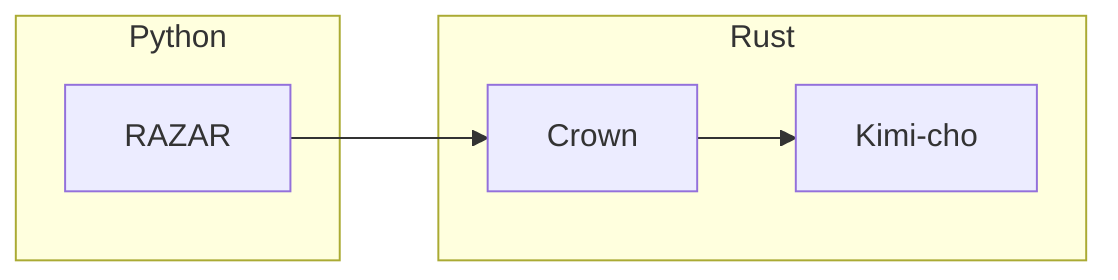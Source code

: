 flowchart LR
    subgraph Python
        R[RAZAR]
    end
    subgraph Rust
        C[Crown]
        K[Kimi-cho]
    end
    R --> C --> K